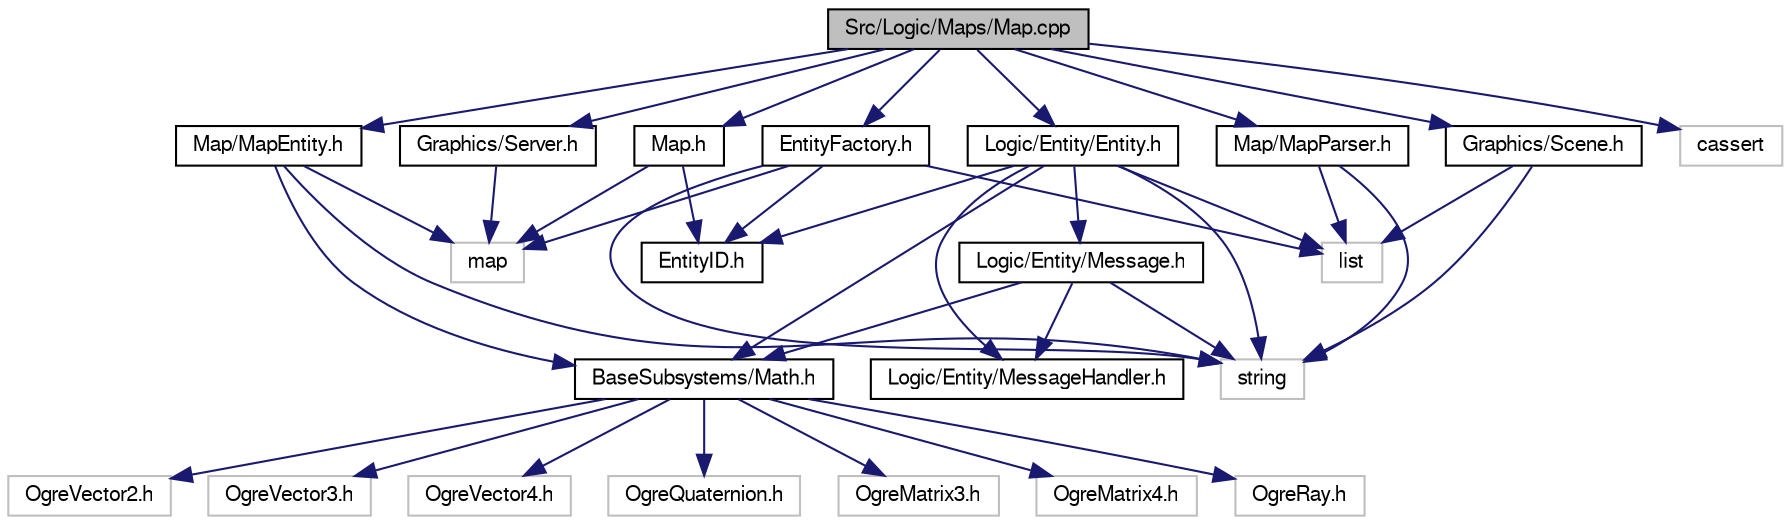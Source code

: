 digraph "Src/Logic/Maps/Map.cpp"
{
  edge [fontname="FreeSans",fontsize="10",labelfontname="FreeSans",labelfontsize="10"];
  node [fontname="FreeSans",fontsize="10",shape=record];
  Node1 [label="Src/Logic/Maps/Map.cpp",height=0.2,width=0.4,color="black", fillcolor="grey75", style="filled", fontcolor="black"];
  Node1 -> Node2 [color="midnightblue",fontsize="10",style="solid",fontname="FreeSans"];
  Node2 [label="Map.h",height=0.2,width=0.4,color="black", fillcolor="white", style="filled",URL="$_map_8h.html",tooltip="Contiene la declaración de la clase CMap, Un mapa lógico. "];
  Node2 -> Node3 [color="midnightblue",fontsize="10",style="solid",fontname="FreeSans"];
  Node3 [label="map",height=0.2,width=0.4,color="grey75", fillcolor="white", style="filled"];
  Node2 -> Node4 [color="midnightblue",fontsize="10",style="solid",fontname="FreeSans"];
  Node4 [label="EntityID.h",height=0.2,width=0.4,color="black", fillcolor="white", style="filled",URL="$_entity_i_d_8h.html",tooltip="Contiene la definición del tipo de identificación de entidades y una función para generación de nuevo..."];
  Node1 -> Node5 [color="midnightblue",fontsize="10",style="solid",fontname="FreeSans"];
  Node5 [label="Logic/Entity/Entity.h",height=0.2,width=0.4,color="black", fillcolor="white", style="filled",URL="$_logic_2_entity_2_entity_8h_source.html"];
  Node5 -> Node6 [color="midnightblue",fontsize="10",style="solid",fontname="FreeSans"];
  Node6 [label="BaseSubsystems/Math.h",height=0.2,width=0.4,color="black", fillcolor="white", style="filled",URL="$_math_8h.html",tooltip="Este fichero contiene la definición de ciertos tipos de datos utilizados por la aplicación y relacion..."];
  Node6 -> Node7 [color="midnightblue",fontsize="10",style="solid",fontname="FreeSans"];
  Node7 [label="OgreVector2.h",height=0.2,width=0.4,color="grey75", fillcolor="white", style="filled"];
  Node6 -> Node8 [color="midnightblue",fontsize="10",style="solid",fontname="FreeSans"];
  Node8 [label="OgreVector3.h",height=0.2,width=0.4,color="grey75", fillcolor="white", style="filled"];
  Node6 -> Node9 [color="midnightblue",fontsize="10",style="solid",fontname="FreeSans"];
  Node9 [label="OgreVector4.h",height=0.2,width=0.4,color="grey75", fillcolor="white", style="filled"];
  Node6 -> Node10 [color="midnightblue",fontsize="10",style="solid",fontname="FreeSans"];
  Node10 [label="OgreQuaternion.h",height=0.2,width=0.4,color="grey75", fillcolor="white", style="filled"];
  Node6 -> Node11 [color="midnightblue",fontsize="10",style="solid",fontname="FreeSans"];
  Node11 [label="OgreMatrix3.h",height=0.2,width=0.4,color="grey75", fillcolor="white", style="filled"];
  Node6 -> Node12 [color="midnightblue",fontsize="10",style="solid",fontname="FreeSans"];
  Node12 [label="OgreMatrix4.h",height=0.2,width=0.4,color="grey75", fillcolor="white", style="filled"];
  Node6 -> Node13 [color="midnightblue",fontsize="10",style="solid",fontname="FreeSans"];
  Node13 [label="OgreRay.h",height=0.2,width=0.4,color="grey75", fillcolor="white", style="filled"];
  Node5 -> Node4 [color="midnightblue",fontsize="10",style="solid",fontname="FreeSans"];
  Node5 -> Node14 [color="midnightblue",fontsize="10",style="solid",fontname="FreeSans"];
  Node14 [label="Logic/Entity/MessageHandler.h",height=0.2,width=0.4,color="black", fillcolor="white", style="filled",URL="$_message_handler_8h_source.html"];
  Node5 -> Node15 [color="midnightblue",fontsize="10",style="solid",fontname="FreeSans"];
  Node15 [label="Logic/Entity/Message.h",height=0.2,width=0.4,color="black", fillcolor="white", style="filled",URL="$_message_8h.html",tooltip="Contiene el tipo de datos de un mensaje. "];
  Node15 -> Node16 [color="midnightblue",fontsize="10",style="solid",fontname="FreeSans"];
  Node16 [label="string",height=0.2,width=0.4,color="grey75", fillcolor="white", style="filled"];
  Node15 -> Node6 [color="midnightblue",fontsize="10",style="solid",fontname="FreeSans"];
  Node15 -> Node14 [color="midnightblue",fontsize="10",style="solid",fontname="FreeSans"];
  Node5 -> Node17 [color="midnightblue",fontsize="10",style="solid",fontname="FreeSans"];
  Node17 [label="list",height=0.2,width=0.4,color="grey75", fillcolor="white", style="filled"];
  Node5 -> Node16 [color="midnightblue",fontsize="10",style="solid",fontname="FreeSans"];
  Node1 -> Node18 [color="midnightblue",fontsize="10",style="solid",fontname="FreeSans"];
  Node18 [label="EntityFactory.h",height=0.2,width=0.4,color="black", fillcolor="white", style="filled",URL="$_entity_factory_8h.html",tooltip="Contiene la declaración de la clase factoría de entidades del juego. "];
  Node18 -> Node3 [color="midnightblue",fontsize="10",style="solid",fontname="FreeSans"];
  Node18 -> Node16 [color="midnightblue",fontsize="10",style="solid",fontname="FreeSans"];
  Node18 -> Node17 [color="midnightblue",fontsize="10",style="solid",fontname="FreeSans"];
  Node18 -> Node4 [color="midnightblue",fontsize="10",style="solid",fontname="FreeSans"];
  Node1 -> Node19 [color="midnightblue",fontsize="10",style="solid",fontname="FreeSans"];
  Node19 [label="Map/MapParser.h",height=0.2,width=0.4,color="black", fillcolor="white", style="filled",URL="$_map_parser_8h.html",tooltip="Contiene la declaración de la clase que encapsula el parseo de mapas. "];
  Node19 -> Node16 [color="midnightblue",fontsize="10",style="solid",fontname="FreeSans"];
  Node19 -> Node17 [color="midnightblue",fontsize="10",style="solid",fontname="FreeSans"];
  Node1 -> Node20 [color="midnightblue",fontsize="10",style="solid",fontname="FreeSans"];
  Node20 [label="Map/MapEntity.h",height=0.2,width=0.4,color="black", fillcolor="white", style="filled",URL="$_map_entity_8h_source.html"];
  Node20 -> Node6 [color="midnightblue",fontsize="10",style="solid",fontname="FreeSans"];
  Node20 -> Node16 [color="midnightblue",fontsize="10",style="solid",fontname="FreeSans"];
  Node20 -> Node3 [color="midnightblue",fontsize="10",style="solid",fontname="FreeSans"];
  Node1 -> Node21 [color="midnightblue",fontsize="10",style="solid",fontname="FreeSans"];
  Node21 [label="Graphics/Server.h",height=0.2,width=0.4,color="black", fillcolor="white", style="filled",URL="$_graphics_2_server_8h_source.html"];
  Node21 -> Node3 [color="midnightblue",fontsize="10",style="solid",fontname="FreeSans"];
  Node1 -> Node22 [color="midnightblue",fontsize="10",style="solid",fontname="FreeSans"];
  Node22 [label="Graphics/Scene.h",height=0.2,width=0.4,color="black", fillcolor="white", style="filled",URL="$_scene_8h.html",tooltip="Contiene la declaraciï¿œn de la clase contenedora de los elementos de una escena. ..."];
  Node22 -> Node16 [color="midnightblue",fontsize="10",style="solid",fontname="FreeSans"];
  Node22 -> Node17 [color="midnightblue",fontsize="10",style="solid",fontname="FreeSans"];
  Node1 -> Node23 [color="midnightblue",fontsize="10",style="solid",fontname="FreeSans"];
  Node23 [label="cassert",height=0.2,width=0.4,color="grey75", fillcolor="white", style="filled"];
}
